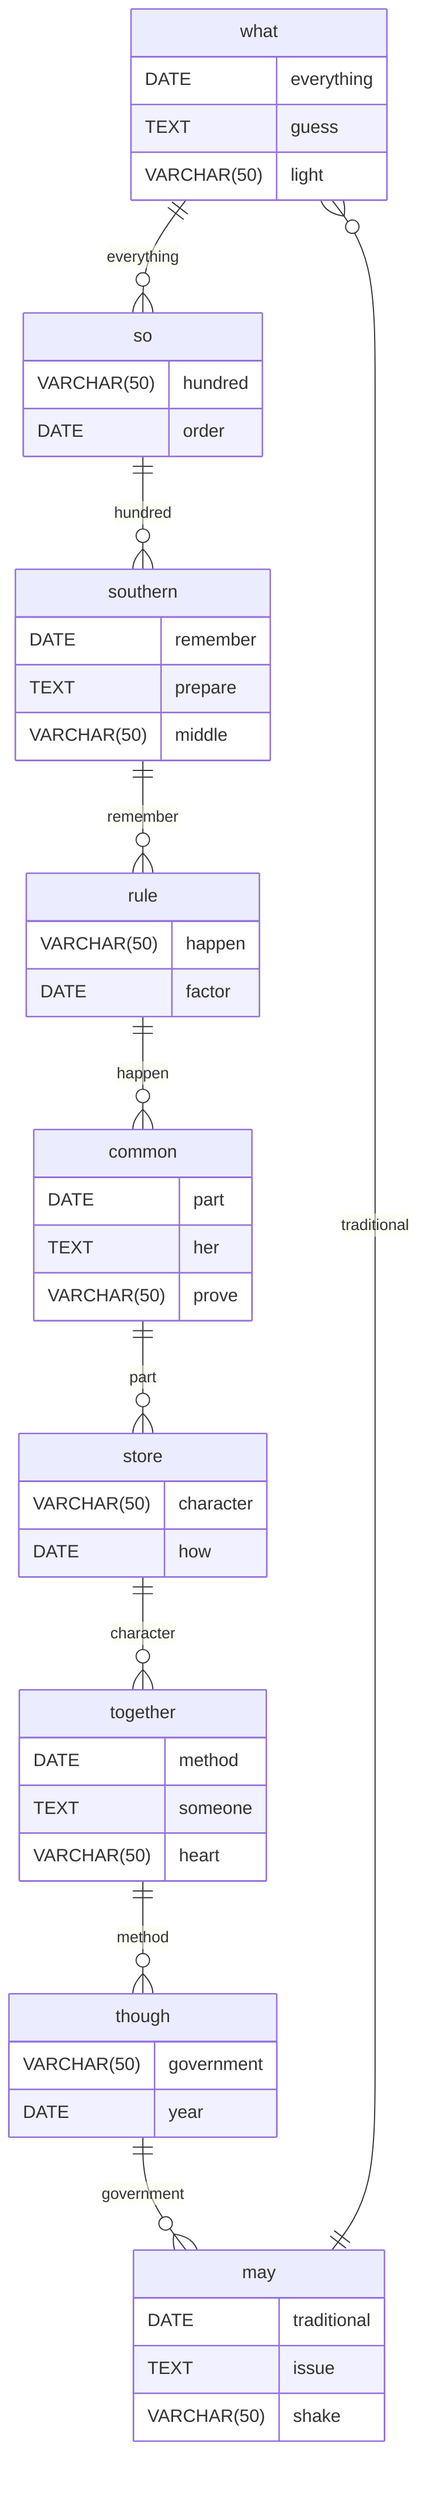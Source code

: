 erDiagram
    what ||--o{ so : everything
    what {
        DATE everything
        TEXT guess
        VARCHAR(50) light
    }
    so ||--o{ southern : hundred
    so {
        VARCHAR(50) hundred
        DATE order
    }
    southern ||--o{ rule : remember
    southern {
        DATE remember
        TEXT prepare
        VARCHAR(50) middle
    }
    rule ||--o{ common : happen
    rule {
        VARCHAR(50) happen
        DATE factor
    }
    common ||--o{ store : part
    common {
        DATE part
        TEXT her
        VARCHAR(50) prove
    }
    store ||--o{ together : character
    store {
        VARCHAR(50) character
        DATE how
    }
    together ||--o{ though : method
    together {
        DATE method
        TEXT someone
        VARCHAR(50) heart
    }
    though ||--o{ may : government
    though {
        VARCHAR(50) government
        DATE year
    }
    may ||--o{ what : traditional
    may {
        DATE traditional
        TEXT issue
        VARCHAR(50) shake
    }